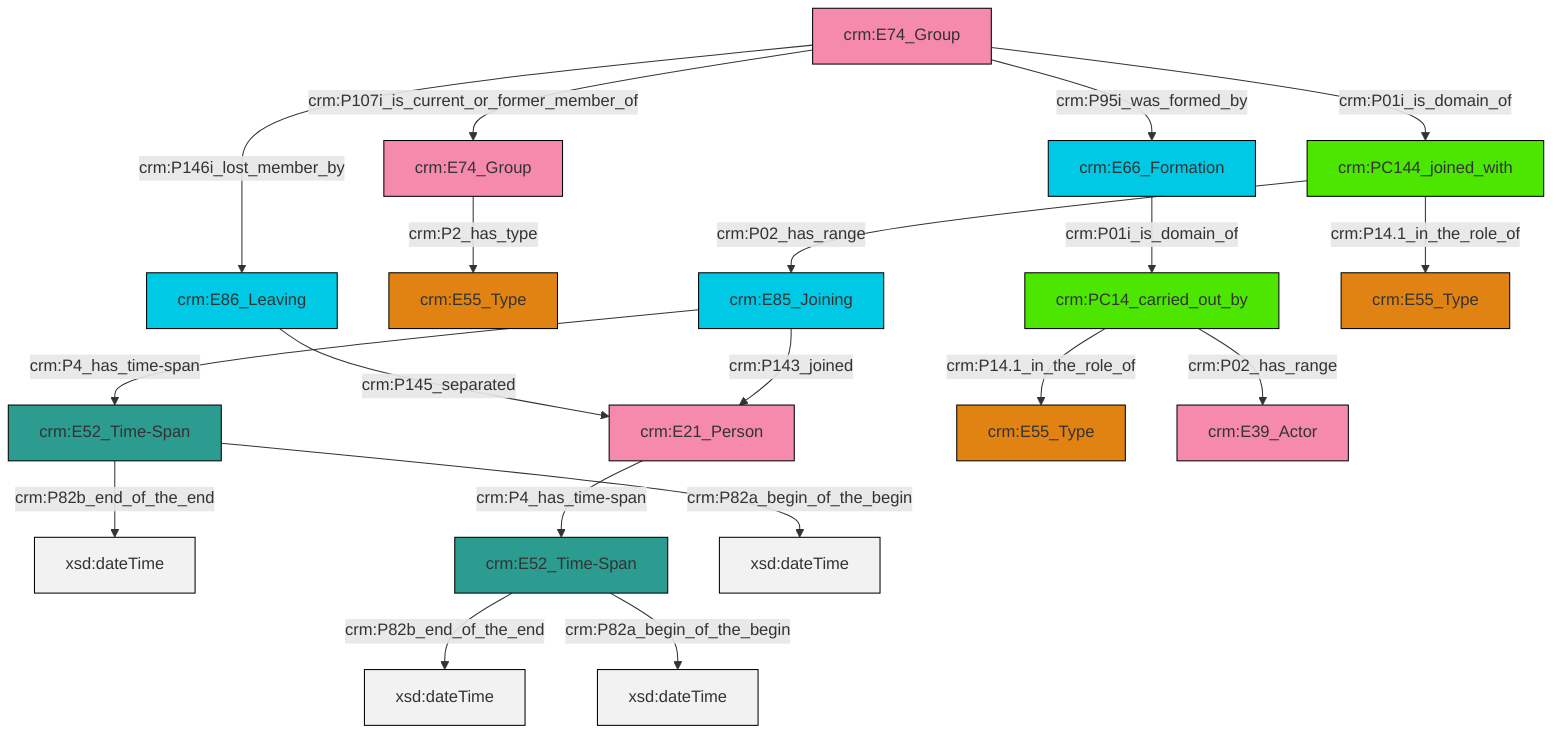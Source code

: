 graph TD
classDef Literal fill:#f2f2f2,stroke:#000000;
classDef CRM_Entity fill:#FFFFFF,stroke:#000000;
classDef Temporal_Entity fill:#00C9E6, stroke:#000000;
classDef Type fill:#E18312, stroke:#000000;
classDef Time-Span fill:#2C9C91, stroke:#000000;
classDef Appellation fill:#FFEB7F, stroke:#000000;
classDef Place fill:#008836, stroke:#000000;
classDef Persistent_Item fill:#B266B2, stroke:#000000;
classDef Conceptual_Object fill:#FFD700, stroke:#000000;
classDef Physical_Thing fill:#D2B48C, stroke:#000000;
classDef Actor fill:#f58aad, stroke:#000000;
classDef PC_Classes fill:#4ce600, stroke:#000000;
classDef Multi fill:#cccccc,stroke:#000000;

0["crm:E74_Group"]:::Actor -->|crm:P146i_lost_member_by| 1["crm:E86_Leaving"]:::Temporal_Entity
1["crm:E86_Leaving"]:::Temporal_Entity -->|crm:P145_separated| 6["crm:E21_Person"]:::Actor
0["crm:E74_Group"]:::Actor -->|crm:P107i_is_current_or_former_member_of| 9["crm:E74_Group"]:::Actor
10["crm:E85_Joining"]:::Temporal_Entity -->|crm:P4_has_time-span| 4["crm:E52_Time-Span"]:::Time-Span
4["crm:E52_Time-Span"]:::Time-Span -->|crm:P82b_end_of_the_end| 11[xsd:dateTime]:::Literal
14["crm:E52_Time-Span"]:::Time-Span -->|crm:P82b_end_of_the_end| 16[xsd:dateTime]:::Literal
10["crm:E85_Joining"]:::Temporal_Entity -->|crm:P143_joined| 6["crm:E21_Person"]:::Actor
18["crm:PC14_carried_out_by"]:::PC_Classes -->|crm:P02_has_range| 19["crm:E39_Actor"]:::Actor
2["crm:E66_Formation"]:::Temporal_Entity -->|crm:P01i_is_domain_of| 18["crm:PC14_carried_out_by"]:::PC_Classes
24["crm:PC144_joined_with"]:::PC_Classes -->|crm:P14.1_in_the_role_of| 25["crm:E55_Type"]:::Type
6["crm:E21_Person"]:::Actor -->|crm:P4_has_time-span| 14["crm:E52_Time-Span"]:::Time-Span
9["crm:E74_Group"]:::Actor -->|crm:P2_has_type| 7["crm:E55_Type"]:::Type
4["crm:E52_Time-Span"]:::Time-Span -->|crm:P82a_begin_of_the_begin| 26[xsd:dateTime]:::Literal
24["crm:PC144_joined_with"]:::PC_Classes -->|crm:P02_has_range| 10["crm:E85_Joining"]:::Temporal_Entity
18["crm:PC14_carried_out_by"]:::PC_Classes -->|crm:P14.1_in_the_role_of| 12["crm:E55_Type"]:::Type
0["crm:E74_Group"]:::Actor -->|crm:P95i_was_formed_by| 2["crm:E66_Formation"]:::Temporal_Entity
0["crm:E74_Group"]:::Actor -->|crm:P01i_is_domain_of| 24["crm:PC144_joined_with"]:::PC_Classes
14["crm:E52_Time-Span"]:::Time-Span -->|crm:P82a_begin_of_the_begin| 30[xsd:dateTime]:::Literal